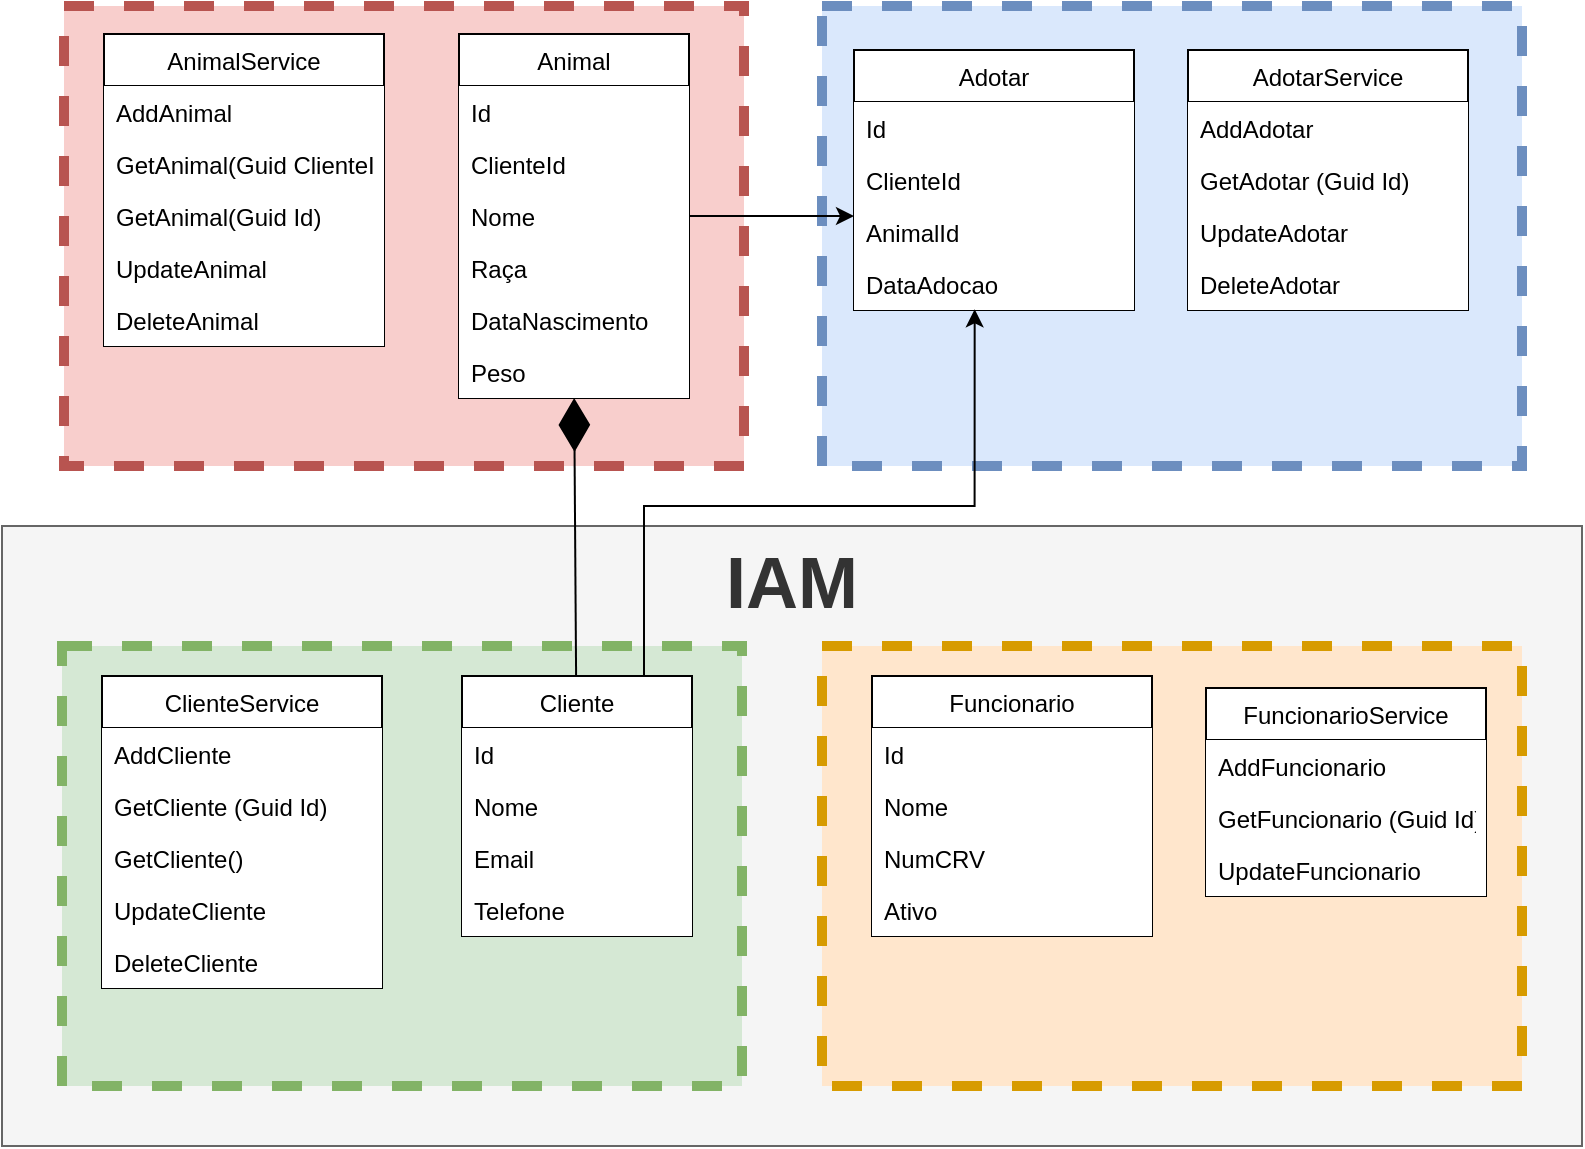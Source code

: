 <mxfile version="13.7.3" type="device"><diagram id="C5RBs43oDa-KdzZeNtuy" name="Page-1"><mxGraphModel dx="1117" dy="637" grid="1" gridSize="10" guides="1" tooltips="1" connect="1" arrows="1" fold="1" page="1" pageScale="1" pageWidth="827" pageHeight="1169" math="0" shadow="0"><root><mxCell id="WIyWlLk6GJQsqaUBKTNV-0"/><mxCell id="WIyWlLk6GJQsqaUBKTNV-1" parent="WIyWlLk6GJQsqaUBKTNV-0"/><mxCell id="0EnECRns0VmFG_-e7KzZ-93" value="" style="rounded=0;whiteSpace=wrap;html=1;shadow=0;dashed=1;strokeWidth=5;fillColor=#f8cecc;strokeColor=#b85450;" parent="WIyWlLk6GJQsqaUBKTNV-1" vertex="1"><mxGeometry x="50" y="110" width="340" height="230" as="geometry"/></mxCell><mxCell id="sO5xK--cwVYIP5c2cH2t-18" value="IAM" style="rounded=0;whiteSpace=wrap;html=1;fillColor=#f5f5f5;strokeColor=#666666;fontColor=#333333;verticalAlign=top;fontStyle=1;fontSize=36;" vertex="1" parent="WIyWlLk6GJQsqaUBKTNV-1"><mxGeometry x="19" y="370" width="790" height="310" as="geometry"/></mxCell><mxCell id="sO5xK--cwVYIP5c2cH2t-0" value="" style="rounded=0;whiteSpace=wrap;html=1;shadow=0;dashed=1;strokeWidth=5;fillColor=#dae8fc;strokeColor=#6c8ebf;" vertex="1" parent="WIyWlLk6GJQsqaUBKTNV-1"><mxGeometry x="429" y="110" width="350" height="230" as="geometry"/></mxCell><mxCell id="0EnECRns0VmFG_-e7KzZ-84" value="" style="rounded=0;whiteSpace=wrap;html=1;shadow=0;dashed=1;strokeWidth=5;fillColor=#ffe6cc;strokeColor=#d79b00;" parent="WIyWlLk6GJQsqaUBKTNV-1" vertex="1"><mxGeometry x="429" y="430" width="350" height="220" as="geometry"/></mxCell><mxCell id="0EnECRns0VmFG_-e7KzZ-81" value="" style="rounded=0;whiteSpace=wrap;html=1;dashed=1;strokeColor=#82b366;shadow=0;fillColor=#d5e8d4;strokeWidth=5;" parent="WIyWlLk6GJQsqaUBKTNV-1" vertex="1"><mxGeometry x="49" y="430" width="340" height="220" as="geometry"/></mxCell><mxCell id="0EnECRns0VmFG_-e7KzZ-36" value="" style="endArrow=diamondThin;endFill=1;endSize=24;html=1;" parent="WIyWlLk6GJQsqaUBKTNV-1" source="0EnECRns0VmFG_-e7KzZ-0" target="0EnECRns0VmFG_-e7KzZ-7" edge="1"><mxGeometry width="160" relative="1" as="geometry"><mxPoint x="129.995" y="310.002" as="sourcePoint"/><mxPoint x="129.995" y="397.006" as="targetPoint"/></mxGeometry></mxCell><mxCell id="sO5xK--cwVYIP5c2cH2t-1" value="Adotar" style="swimlane;fontStyle=0;childLayout=stackLayout;horizontal=1;startSize=26;horizontalStack=0;resizeParent=1;resizeParentMax=0;resizeLast=0;collapsible=1;marginBottom=0;" vertex="1" parent="WIyWlLk6GJQsqaUBKTNV-1"><mxGeometry x="445" y="132" width="140" height="130" as="geometry"/></mxCell><mxCell id="sO5xK--cwVYIP5c2cH2t-2" value="Id" style="text;align=left;verticalAlign=top;spacingLeft=4;spacingRight=4;overflow=hidden;rotatable=0;points=[[0,0.5],[1,0.5]];portConstraint=eastwest;fillColor=#ffffff;" vertex="1" parent="sO5xK--cwVYIP5c2cH2t-1"><mxGeometry y="26" width="140" height="26" as="geometry"/></mxCell><mxCell id="sO5xK--cwVYIP5c2cH2t-4" value="ClienteId" style="text;align=left;verticalAlign=top;spacingLeft=4;spacingRight=4;overflow=hidden;rotatable=0;points=[[0,0.5],[1,0.5]];portConstraint=eastwest;fillColor=#ffffff;" vertex="1" parent="sO5xK--cwVYIP5c2cH2t-1"><mxGeometry y="52" width="140" height="26" as="geometry"/></mxCell><mxCell id="sO5xK--cwVYIP5c2cH2t-5" value="AnimalId" style="text;strokeColor=none;align=left;verticalAlign=top;spacingLeft=4;spacingRight=4;overflow=hidden;rotatable=0;points=[[0,0.5],[1,0.5]];portConstraint=eastwest;fillColor=#ffffff;" vertex="1" parent="sO5xK--cwVYIP5c2cH2t-1"><mxGeometry y="78" width="140" height="26" as="geometry"/></mxCell><mxCell id="sO5xK--cwVYIP5c2cH2t-6" value="DataAdocao" style="text;strokeColor=none;align=left;verticalAlign=top;spacingLeft=4;spacingRight=4;overflow=hidden;rotatable=0;points=[[0,0.5],[1,0.5]];portConstraint=eastwest;fillColor=#ffffff;" vertex="1" parent="sO5xK--cwVYIP5c2cH2t-1"><mxGeometry y="104" width="140" height="26" as="geometry"/></mxCell><mxCell id="sO5xK--cwVYIP5c2cH2t-8" value="AdotarService" style="swimlane;fontStyle=0;childLayout=stackLayout;horizontal=1;startSize=26;horizontalStack=0;resizeParent=1;resizeParentMax=0;resizeLast=0;collapsible=1;marginBottom=0;" vertex="1" parent="WIyWlLk6GJQsqaUBKTNV-1"><mxGeometry x="612" y="132" width="140" height="130" as="geometry"/></mxCell><mxCell id="sO5xK--cwVYIP5c2cH2t-9" value="AddAdotar" style="text;strokeColor=none;align=left;verticalAlign=top;spacingLeft=4;spacingRight=4;overflow=hidden;rotatable=0;points=[[0,0.5],[1,0.5]];portConstraint=eastwest;fillColor=#ffffff;" vertex="1" parent="sO5xK--cwVYIP5c2cH2t-8"><mxGeometry y="26" width="140" height="26" as="geometry"/></mxCell><mxCell id="sO5xK--cwVYIP5c2cH2t-10" value="GetAdotar (Guid Id)" style="text;strokeColor=none;align=left;verticalAlign=top;spacingLeft=4;spacingRight=4;overflow=hidden;rotatable=0;points=[[0,0.5],[1,0.5]];portConstraint=eastwest;fillColor=#ffffff;" vertex="1" parent="sO5xK--cwVYIP5c2cH2t-8"><mxGeometry y="52" width="140" height="26" as="geometry"/></mxCell><mxCell id="sO5xK--cwVYIP5c2cH2t-11" value="UpdateAdotar" style="text;strokeColor=none;align=left;verticalAlign=top;spacingLeft=4;spacingRight=4;overflow=hidden;rotatable=0;points=[[0,0.5],[1,0.5]];portConstraint=eastwest;fillColor=#ffffff;" vertex="1" parent="sO5xK--cwVYIP5c2cH2t-8"><mxGeometry y="78" width="140" height="26" as="geometry"/></mxCell><mxCell id="sO5xK--cwVYIP5c2cH2t-12" value="DeleteAdotar" style="text;strokeColor=none;align=left;verticalAlign=top;spacingLeft=4;spacingRight=4;overflow=hidden;rotatable=0;points=[[0,0.5],[1,0.5]];portConstraint=eastwest;fillColor=#ffffff;" vertex="1" parent="sO5xK--cwVYIP5c2cH2t-8"><mxGeometry y="104" width="140" height="26" as="geometry"/></mxCell><mxCell id="0EnECRns0VmFG_-e7KzZ-4" value="Animal" style="swimlane;fontStyle=0;childLayout=stackLayout;horizontal=1;startSize=26;horizontalStack=0;resizeParent=1;resizeParentMax=0;resizeLast=0;collapsible=1;marginBottom=0;" parent="WIyWlLk6GJQsqaUBKTNV-1" vertex="1"><mxGeometry x="247.5" y="124" width="115" height="182" as="geometry"/></mxCell><mxCell id="0EnECRns0VmFG_-e7KzZ-5" value="Id" style="text;strokeColor=none;align=left;verticalAlign=top;spacingLeft=4;spacingRight=4;overflow=hidden;rotatable=0;points=[[0,0.5],[1,0.5]];portConstraint=eastwest;fillColor=#ffffff;" parent="0EnECRns0VmFG_-e7KzZ-4" vertex="1"><mxGeometry y="26" width="115" height="26" as="geometry"/></mxCell><mxCell id="0EnECRns0VmFG_-e7KzZ-6" value="ClienteId" style="text;strokeColor=none;align=left;verticalAlign=top;spacingLeft=4;spacingRight=4;overflow=hidden;rotatable=0;points=[[0,0.5],[1,0.5]];portConstraint=eastwest;fillColor=#ffffff;" parent="0EnECRns0VmFG_-e7KzZ-4" vertex="1"><mxGeometry y="52" width="115" height="26" as="geometry"/></mxCell><mxCell id="0EnECRns0VmFG_-e7KzZ-20" value="Nome&#10;" style="text;strokeColor=none;align=left;verticalAlign=top;spacingLeft=4;spacingRight=4;overflow=hidden;rotatable=0;points=[[0,0.5],[1,0.5]];portConstraint=eastwest;fillColor=#ffffff;" parent="0EnECRns0VmFG_-e7KzZ-4" vertex="1"><mxGeometry y="78" width="115" height="26" as="geometry"/></mxCell><mxCell id="0EnECRns0VmFG_-e7KzZ-21" value="Raça" style="text;strokeColor=none;align=left;verticalAlign=top;spacingLeft=4;spacingRight=4;overflow=hidden;rotatable=0;points=[[0,0.5],[1,0.5]];portConstraint=eastwest;fillColor=#ffffff;" parent="0EnECRns0VmFG_-e7KzZ-4" vertex="1"><mxGeometry y="104" width="115" height="26" as="geometry"/></mxCell><mxCell id="0EnECRns0VmFG_-e7KzZ-22" value="DataNascimento" style="text;strokeColor=none;align=left;verticalAlign=top;spacingLeft=4;spacingRight=4;overflow=hidden;rotatable=0;points=[[0,0.5],[1,0.5]];portConstraint=eastwest;fillColor=#ffffff;" parent="0EnECRns0VmFG_-e7KzZ-4" vertex="1"><mxGeometry y="130" width="115" height="26" as="geometry"/></mxCell><mxCell id="0EnECRns0VmFG_-e7KzZ-7" value="Peso" style="text;strokeColor=none;align=left;verticalAlign=top;spacingLeft=4;spacingRight=4;overflow=hidden;rotatable=0;points=[[0,0.5],[1,0.5]];portConstraint=eastwest;fillColor=#ffffff;" parent="0EnECRns0VmFG_-e7KzZ-4" vertex="1"><mxGeometry y="156" width="115" height="26" as="geometry"/></mxCell><mxCell id="0EnECRns0VmFG_-e7KzZ-46" value="AnimalService" style="swimlane;fontStyle=0;childLayout=stackLayout;horizontal=1;startSize=26;horizontalStack=0;resizeParent=1;resizeParentMax=0;resizeLast=0;collapsible=1;marginBottom=0;" parent="WIyWlLk6GJQsqaUBKTNV-1" vertex="1"><mxGeometry x="70" y="124" width="140" height="156" as="geometry"/></mxCell><mxCell id="0EnECRns0VmFG_-e7KzZ-47" value="AddAnimal" style="text;strokeColor=none;align=left;verticalAlign=top;spacingLeft=4;spacingRight=4;overflow=hidden;rotatable=0;points=[[0,0.5],[1,0.5]];portConstraint=eastwest;fillColor=#ffffff;" parent="0EnECRns0VmFG_-e7KzZ-46" vertex="1"><mxGeometry y="26" width="140" height="26" as="geometry"/></mxCell><mxCell id="0EnECRns0VmFG_-e7KzZ-48" value="GetAnimal(Guid ClienteId)" style="text;strokeColor=none;align=left;verticalAlign=top;spacingLeft=4;spacingRight=4;overflow=hidden;rotatable=0;points=[[0,0.5],[1,0.5]];portConstraint=eastwest;fillColor=#ffffff;" parent="0EnECRns0VmFG_-e7KzZ-46" vertex="1"><mxGeometry y="52" width="140" height="26" as="geometry"/></mxCell><mxCell id="0EnECRns0VmFG_-e7KzZ-49" value="GetAnimal(Guid Id)" style="text;strokeColor=none;align=left;verticalAlign=top;spacingLeft=4;spacingRight=4;overflow=hidden;rotatable=0;points=[[0,0.5],[1,0.5]];portConstraint=eastwest;fillColor=#ffffff;" parent="0EnECRns0VmFG_-e7KzZ-46" vertex="1"><mxGeometry y="78" width="140" height="26" as="geometry"/></mxCell><mxCell id="0EnECRns0VmFG_-e7KzZ-50" value="UpdateAnimal" style="text;strokeColor=none;align=left;verticalAlign=top;spacingLeft=4;spacingRight=4;overflow=hidden;rotatable=0;points=[[0,0.5],[1,0.5]];portConstraint=eastwest;fillColor=#ffffff;" parent="0EnECRns0VmFG_-e7KzZ-46" vertex="1"><mxGeometry y="104" width="140" height="26" as="geometry"/></mxCell><mxCell id="0EnECRns0VmFG_-e7KzZ-51" value="DeleteAnimal" style="text;strokeColor=none;align=left;verticalAlign=top;spacingLeft=4;spacingRight=4;overflow=hidden;rotatable=0;points=[[0,0.5],[1,0.5]];portConstraint=eastwest;fillColor=#ffffff;" parent="0EnECRns0VmFG_-e7KzZ-46" vertex="1"><mxGeometry y="130" width="140" height="26" as="geometry"/></mxCell><mxCell id="sO5xK--cwVYIP5c2cH2t-15" style="edgeStyle=orthogonalEdgeStyle;rounded=0;orthogonalLoop=1;jettySize=auto;html=1;" edge="1" parent="WIyWlLk6GJQsqaUBKTNV-1" source="0EnECRns0VmFG_-e7KzZ-20" target="sO5xK--cwVYIP5c2cH2t-5"><mxGeometry relative="1" as="geometry"><Array as="points"><mxPoint x="420" y="215"/><mxPoint x="420" y="215"/></Array></mxGeometry></mxCell><mxCell id="sO5xK--cwVYIP5c2cH2t-16" style="edgeStyle=orthogonalEdgeStyle;rounded=0;orthogonalLoop=1;jettySize=auto;html=1;entryX=0.431;entryY=0.987;entryDx=0;entryDy=0;entryPerimeter=0;" edge="1" parent="WIyWlLk6GJQsqaUBKTNV-1" source="0EnECRns0VmFG_-e7KzZ-1" target="sO5xK--cwVYIP5c2cH2t-6"><mxGeometry relative="1" as="geometry"><Array as="points"><mxPoint x="340" y="360"/><mxPoint x="505" y="360"/></Array></mxGeometry></mxCell><mxCell id="0EnECRns0VmFG_-e7KzZ-24" value="Funcionario" style="swimlane;fontStyle=0;childLayout=stackLayout;horizontal=1;startSize=26;horizontalStack=0;resizeParent=1;resizeParentMax=0;resizeLast=0;collapsible=1;marginBottom=0;" parent="WIyWlLk6GJQsqaUBKTNV-1" vertex="1"><mxGeometry x="454" y="445" width="140" height="130" as="geometry"/></mxCell><mxCell id="0EnECRns0VmFG_-e7KzZ-25" value="Id" style="text;strokeColor=none;align=left;verticalAlign=top;spacingLeft=4;spacingRight=4;overflow=hidden;rotatable=0;points=[[0,0.5],[1,0.5]];portConstraint=eastwest;fillColor=#ffffff;" parent="0EnECRns0VmFG_-e7KzZ-24" vertex="1"><mxGeometry y="26" width="140" height="26" as="geometry"/></mxCell><mxCell id="0EnECRns0VmFG_-e7KzZ-26" value="Nome" style="text;strokeColor=none;align=left;verticalAlign=top;spacingLeft=4;spacingRight=4;overflow=hidden;rotatable=0;points=[[0,0.5],[1,0.5]];portConstraint=eastwest;fillColor=#ffffff;" parent="0EnECRns0VmFG_-e7KzZ-24" vertex="1"><mxGeometry y="52" width="140" height="26" as="geometry"/></mxCell><mxCell id="0EnECRns0VmFG_-e7KzZ-64" value="NumCRV" style="text;strokeColor=none;align=left;verticalAlign=top;spacingLeft=4;spacingRight=4;overflow=hidden;rotatable=0;points=[[0,0.5],[1,0.5]];portConstraint=eastwest;fillColor=#ffffff;" parent="0EnECRns0VmFG_-e7KzZ-24" vertex="1"><mxGeometry y="78" width="140" height="26" as="geometry"/></mxCell><mxCell id="0EnECRns0VmFG_-e7KzZ-27" value="Ativo" style="text;strokeColor=none;align=left;verticalAlign=top;spacingLeft=4;spacingRight=4;overflow=hidden;rotatable=0;points=[[0,0.5],[1,0.5]];portConstraint=eastwest;fillColor=#ffffff;" parent="0EnECRns0VmFG_-e7KzZ-24" vertex="1"><mxGeometry y="104" width="140" height="26" as="geometry"/></mxCell><mxCell id="0EnECRns0VmFG_-e7KzZ-65" value="FuncionarioService" style="swimlane;fontStyle=0;childLayout=stackLayout;horizontal=1;startSize=26;horizontalStack=0;resizeParent=1;resizeParentMax=0;resizeLast=0;collapsible=1;marginBottom=0;" parent="WIyWlLk6GJQsqaUBKTNV-1" vertex="1"><mxGeometry x="621" y="451" width="140" height="104" as="geometry"/></mxCell><mxCell id="0EnECRns0VmFG_-e7KzZ-66" value="AddFuncionario" style="text;strokeColor=none;align=left;verticalAlign=top;spacingLeft=4;spacingRight=4;overflow=hidden;rotatable=0;points=[[0,0.5],[1,0.5]];portConstraint=eastwest;fillColor=#ffffff;" parent="0EnECRns0VmFG_-e7KzZ-65" vertex="1"><mxGeometry y="26" width="140" height="26" as="geometry"/></mxCell><mxCell id="0EnECRns0VmFG_-e7KzZ-67" value="GetFuncionario (Guid Id)" style="text;strokeColor=none;align=left;verticalAlign=top;spacingLeft=4;spacingRight=4;overflow=hidden;rotatable=0;points=[[0,0.5],[1,0.5]];portConstraint=eastwest;fillColor=#ffffff;" parent="0EnECRns0VmFG_-e7KzZ-65" vertex="1"><mxGeometry y="52" width="140" height="26" as="geometry"/></mxCell><mxCell id="0EnECRns0VmFG_-e7KzZ-68" value="UpdateFuncionario" style="text;strokeColor=none;align=left;verticalAlign=top;spacingLeft=4;spacingRight=4;overflow=hidden;rotatable=0;points=[[0,0.5],[1,0.5]];portConstraint=eastwest;fillColor=#ffffff;" parent="0EnECRns0VmFG_-e7KzZ-65" vertex="1"><mxGeometry y="78" width="140" height="26" as="geometry"/></mxCell><mxCell id="0EnECRns0VmFG_-e7KzZ-0" value="Cliente" style="swimlane;fontStyle=0;childLayout=stackLayout;horizontal=1;startSize=26;horizontalStack=0;resizeParent=1;resizeParentMax=0;resizeLast=0;collapsible=1;marginBottom=0;" parent="WIyWlLk6GJQsqaUBKTNV-1" vertex="1"><mxGeometry x="249" y="445" width="115" height="130" as="geometry"/></mxCell><mxCell id="0EnECRns0VmFG_-e7KzZ-1" value="Id" style="text;strokeColor=none;align=left;verticalAlign=top;spacingLeft=4;spacingRight=4;overflow=hidden;rotatable=0;points=[[0,0.5],[1,0.5]];portConstraint=eastwest;fillColor=#ffffff;" parent="0EnECRns0VmFG_-e7KzZ-0" vertex="1"><mxGeometry y="26" width="115" height="26" as="geometry"/></mxCell><mxCell id="0EnECRns0VmFG_-e7KzZ-2" value="Nome" style="text;strokeColor=none;align=left;verticalAlign=top;spacingLeft=4;spacingRight=4;overflow=hidden;rotatable=0;points=[[0,0.5],[1,0.5]];portConstraint=eastwest;fillColor=#ffffff;" parent="0EnECRns0VmFG_-e7KzZ-0" vertex="1"><mxGeometry y="52" width="115" height="26" as="geometry"/></mxCell><mxCell id="0EnECRns0VmFG_-e7KzZ-12" value="Email" style="text;strokeColor=none;align=left;verticalAlign=top;spacingLeft=4;spacingRight=4;overflow=hidden;rotatable=0;points=[[0,0.5],[1,0.5]];portConstraint=eastwest;fillColor=#ffffff;" parent="0EnECRns0VmFG_-e7KzZ-0" vertex="1"><mxGeometry y="78" width="115" height="26" as="geometry"/></mxCell><mxCell id="0EnECRns0VmFG_-e7KzZ-3" value="Telefone" style="text;strokeColor=none;align=left;verticalAlign=top;spacingLeft=4;spacingRight=4;overflow=hidden;rotatable=0;points=[[0,0.5],[1,0.5]];portConstraint=eastwest;fillColor=#ffffff;" parent="0EnECRns0VmFG_-e7KzZ-0" vertex="1"><mxGeometry y="104" width="115" height="26" as="geometry"/></mxCell><mxCell id="0EnECRns0VmFG_-e7KzZ-37" value="ClienteService" style="swimlane;fontStyle=0;childLayout=stackLayout;horizontal=1;startSize=26;horizontalStack=0;resizeParent=1;resizeParentMax=0;resizeLast=0;collapsible=1;marginBottom=0;" parent="WIyWlLk6GJQsqaUBKTNV-1" vertex="1"><mxGeometry x="69" y="445" width="140" height="156" as="geometry"/></mxCell><mxCell id="0EnECRns0VmFG_-e7KzZ-38" value="AddCliente" style="text;strokeColor=none;align=left;verticalAlign=top;spacingLeft=4;spacingRight=4;overflow=hidden;rotatable=0;points=[[0,0.5],[1,0.5]];portConstraint=eastwest;fillColor=#ffffff;" parent="0EnECRns0VmFG_-e7KzZ-37" vertex="1"><mxGeometry y="26" width="140" height="26" as="geometry"/></mxCell><mxCell id="0EnECRns0VmFG_-e7KzZ-39" value="GetCliente (Guid Id)" style="text;strokeColor=none;align=left;verticalAlign=top;spacingLeft=4;spacingRight=4;overflow=hidden;rotatable=0;points=[[0,0.5],[1,0.5]];portConstraint=eastwest;fillColor=#ffffff;" parent="0EnECRns0VmFG_-e7KzZ-37" vertex="1"><mxGeometry y="52" width="140" height="26" as="geometry"/></mxCell><mxCell id="0EnECRns0VmFG_-e7KzZ-40" value="GetCliente()&#10;" style="text;strokeColor=none;align=left;verticalAlign=top;spacingLeft=4;spacingRight=4;overflow=hidden;rotatable=0;points=[[0,0.5],[1,0.5]];portConstraint=eastwest;fillColor=#ffffff;" parent="0EnECRns0VmFG_-e7KzZ-37" vertex="1"><mxGeometry y="78" width="140" height="26" as="geometry"/></mxCell><mxCell id="0EnECRns0VmFG_-e7KzZ-41" value="UpdateCliente" style="text;strokeColor=none;align=left;verticalAlign=top;spacingLeft=4;spacingRight=4;overflow=hidden;rotatable=0;points=[[0,0.5],[1,0.5]];portConstraint=eastwest;fillColor=#ffffff;" parent="0EnECRns0VmFG_-e7KzZ-37" vertex="1"><mxGeometry y="104" width="140" height="26" as="geometry"/></mxCell><mxCell id="0EnECRns0VmFG_-e7KzZ-42" value="DeleteCliente" style="text;strokeColor=none;align=left;verticalAlign=top;spacingLeft=4;spacingRight=4;overflow=hidden;rotatable=0;points=[[0,0.5],[1,0.5]];portConstraint=eastwest;fillColor=#ffffff;" parent="0EnECRns0VmFG_-e7KzZ-37" vertex="1"><mxGeometry y="130" width="140" height="26" as="geometry"/></mxCell></root></mxGraphModel></diagram></mxfile>